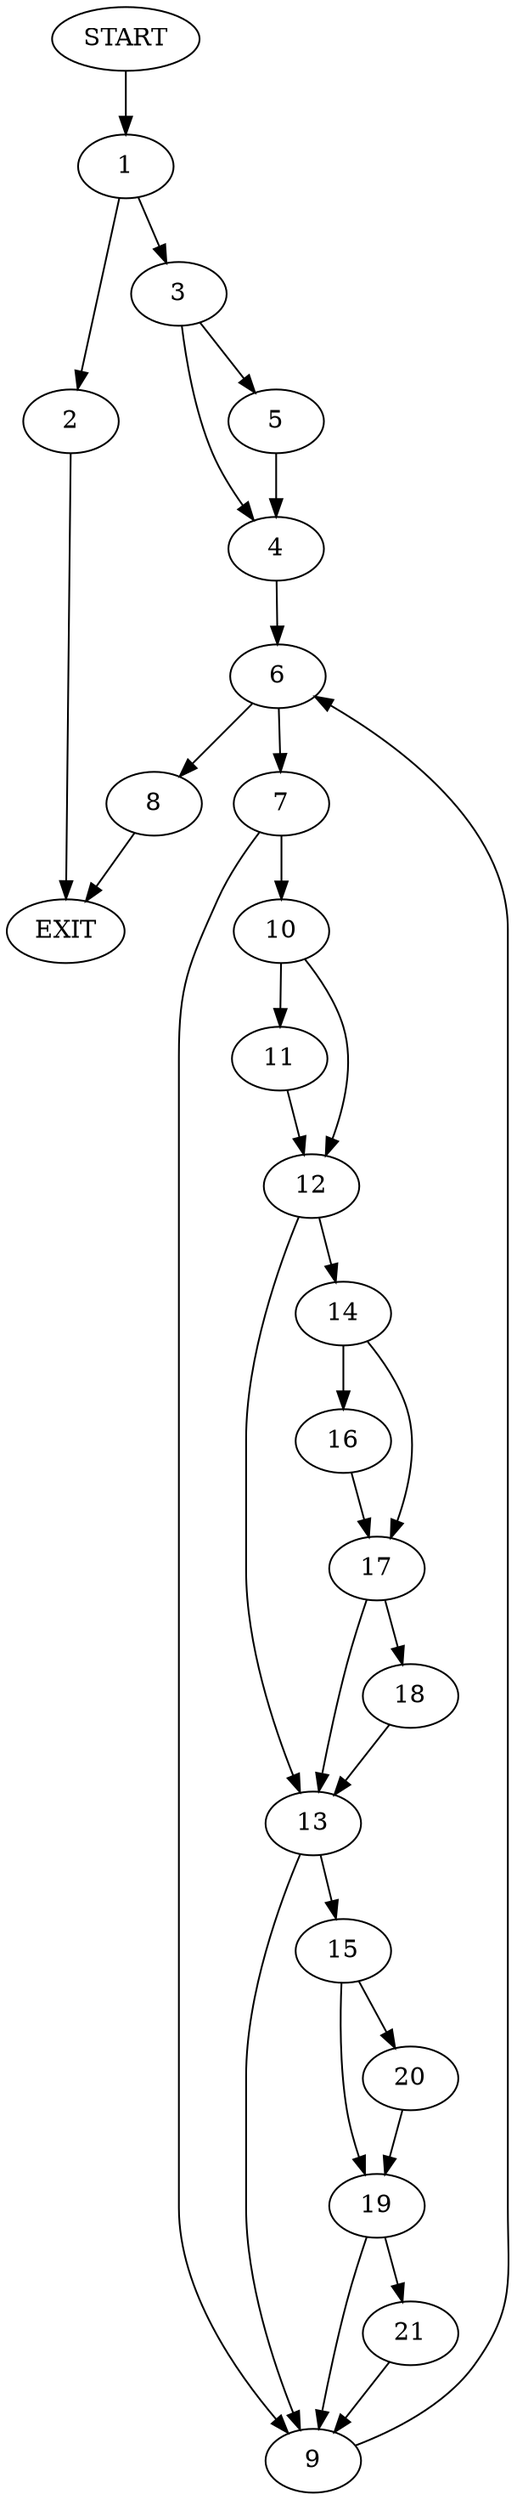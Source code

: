 digraph {
0 [label="START"]
22 [label="EXIT"]
0 -> 1
1 -> 2
1 -> 3
2 -> 22
3 -> 4
3 -> 5
5 -> 4
4 -> 6
6 -> 7
6 -> 8
7 -> 9
7 -> 10
8 -> 22
10 -> 11
10 -> 12
9 -> 6
12 -> 13
12 -> 14
11 -> 12
13 -> 9
13 -> 15
14 -> 16
14 -> 17
16 -> 17
17 -> 13
17 -> 18
18 -> 13
15 -> 19
15 -> 20
19 -> 21
19 -> 9
20 -> 19
21 -> 9
}
